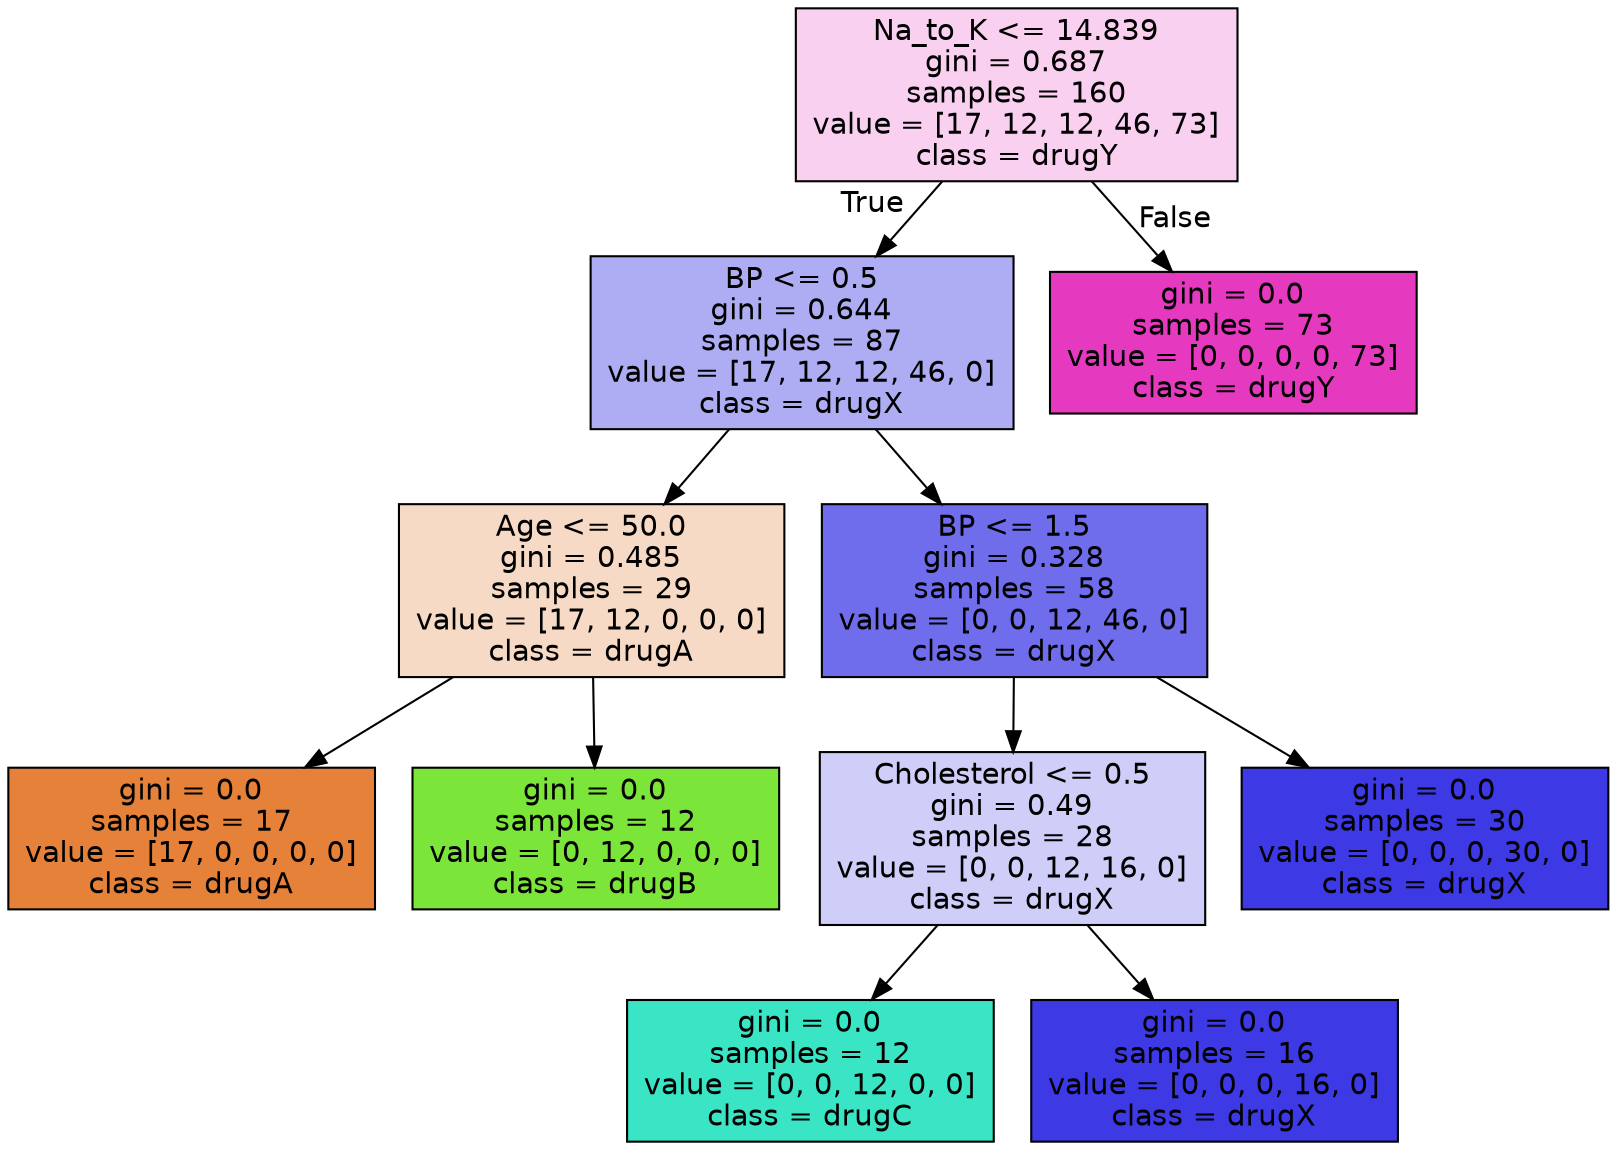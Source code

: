 digraph Tree {
node [shape=box, style="filled", color="black", fontname="helvetica"] ;
edge [fontname="helvetica"] ;
0 [label="Na_to_K <= 14.839\ngini = 0.687\nsamples = 160\nvalue = [17, 12, 12, 46, 73]\nclass = drugY", fillcolor="#f9d0f0"] ;
1 [label="BP <= 0.5\ngini = 0.644\nsamples = 87\nvalue = [17, 12, 12, 46, 0]\nclass = drugX", fillcolor="#aeadf4"] ;
0 -> 1 [labeldistance=2.5, labelangle=45, headlabel="True"] ;
2 [label="Age <= 50.0\ngini = 0.485\nsamples = 29\nvalue = [17, 12, 0, 0, 0]\nclass = drugA", fillcolor="#f7dac5"] ;
1 -> 2 ;
3 [label="gini = 0.0\nsamples = 17\nvalue = [17, 0, 0, 0, 0]\nclass = drugA", fillcolor="#e58139"] ;
2 -> 3 ;
4 [label="gini = 0.0\nsamples = 12\nvalue = [0, 12, 0, 0, 0]\nclass = drugB", fillcolor="#7be539"] ;
2 -> 4 ;
5 [label="BP <= 1.5\ngini = 0.328\nsamples = 58\nvalue = [0, 0, 12, 46, 0]\nclass = drugX", fillcolor="#6f6dec"] ;
1 -> 5 ;
6 [label="Cholesterol <= 0.5\ngini = 0.49\nsamples = 28\nvalue = [0, 0, 12, 16, 0]\nclass = drugX", fillcolor="#cecef8"] ;
5 -> 6 ;
7 [label="gini = 0.0\nsamples = 12\nvalue = [0, 0, 12, 0, 0]\nclass = drugC", fillcolor="#39e5c5"] ;
6 -> 7 ;
8 [label="gini = 0.0\nsamples = 16\nvalue = [0, 0, 0, 16, 0]\nclass = drugX", fillcolor="#3c39e5"] ;
6 -> 8 ;
9 [label="gini = 0.0\nsamples = 30\nvalue = [0, 0, 0, 30, 0]\nclass = drugX", fillcolor="#3c39e5"] ;
5 -> 9 ;
10 [label="gini = 0.0\nsamples = 73\nvalue = [0, 0, 0, 0, 73]\nclass = drugY", fillcolor="#e539c0"] ;
0 -> 10 [labeldistance=2.5, labelangle=-45, headlabel="False"] ;
}